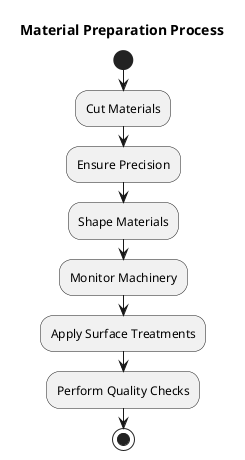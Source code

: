 @startuml Material Preparation Process

title Material Preparation Process

start

:Cut Materials;
:Ensure Precision;

:Shape Materials;
:Monitor Machinery;

:Apply Surface Treatments;
:Perform Quality Checks;

stop

@enduml
